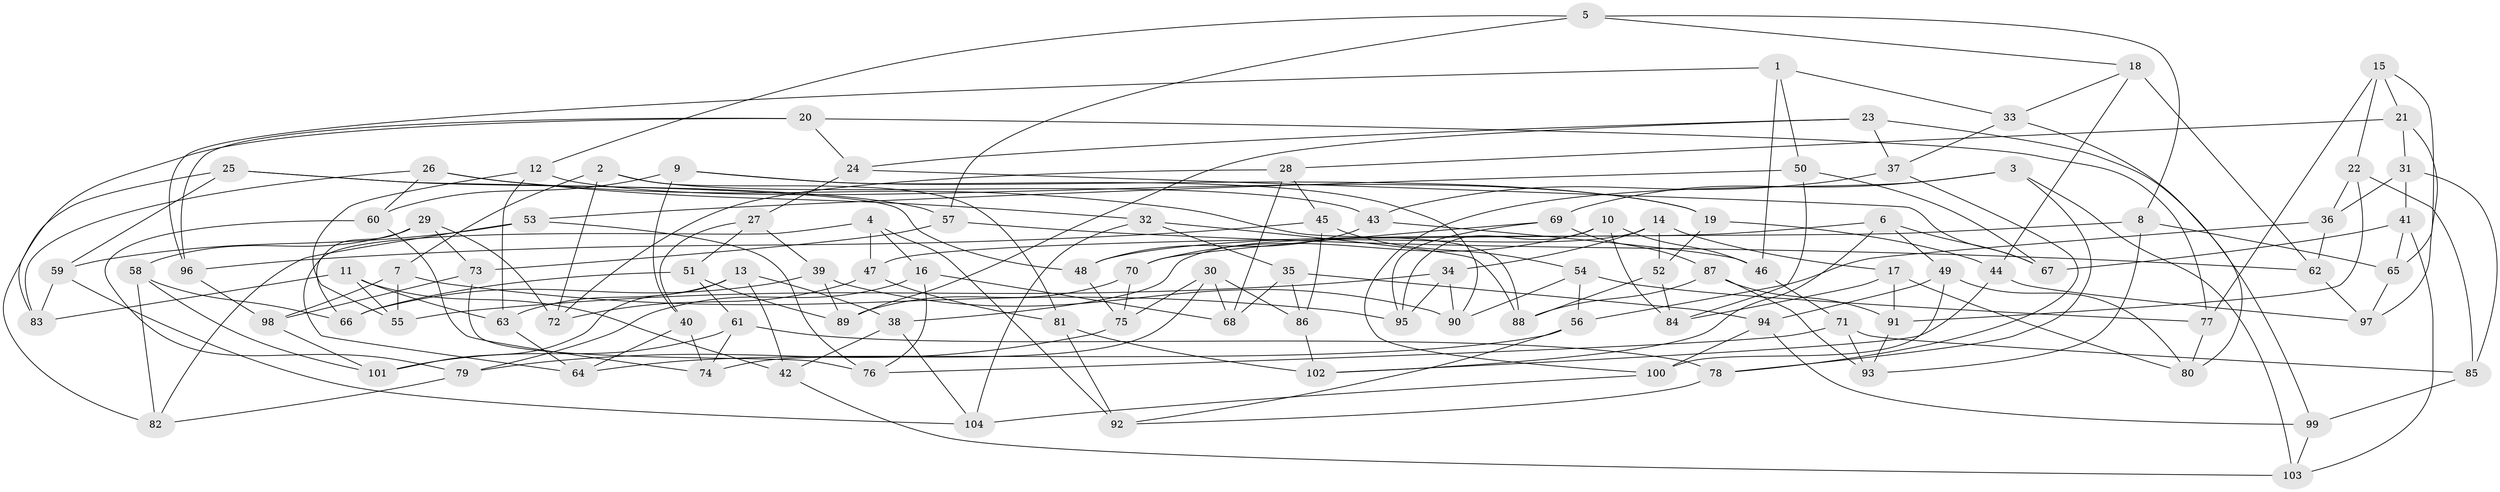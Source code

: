 // coarse degree distribution, {4: 0.5967741935483871, 5: 0.1774193548387097, 3: 0.08064516129032258, 11: 0.016129032258064516, 6: 0.016129032258064516, 7: 0.016129032258064516, 9: 0.03225806451612903, 8: 0.06451612903225806}
// Generated by graph-tools (version 1.1) at 2025/02/03/04/25 22:02:31]
// undirected, 104 vertices, 208 edges
graph export_dot {
graph [start="1"]
  node [color=gray90,style=filled];
  1;
  2;
  3;
  4;
  5;
  6;
  7;
  8;
  9;
  10;
  11;
  12;
  13;
  14;
  15;
  16;
  17;
  18;
  19;
  20;
  21;
  22;
  23;
  24;
  25;
  26;
  27;
  28;
  29;
  30;
  31;
  32;
  33;
  34;
  35;
  36;
  37;
  38;
  39;
  40;
  41;
  42;
  43;
  44;
  45;
  46;
  47;
  48;
  49;
  50;
  51;
  52;
  53;
  54;
  55;
  56;
  57;
  58;
  59;
  60;
  61;
  62;
  63;
  64;
  65;
  66;
  67;
  68;
  69;
  70;
  71;
  72;
  73;
  74;
  75;
  76;
  77;
  78;
  79;
  80;
  81;
  82;
  83;
  84;
  85;
  86;
  87;
  88;
  89;
  90;
  91;
  92;
  93;
  94;
  95;
  96;
  97;
  98;
  99;
  100;
  101;
  102;
  103;
  104;
  1 -- 46;
  1 -- 96;
  1 -- 50;
  1 -- 33;
  2 -- 43;
  2 -- 81;
  2 -- 7;
  2 -- 72;
  3 -- 69;
  3 -- 103;
  3 -- 100;
  3 -- 78;
  4 -- 16;
  4 -- 64;
  4 -- 47;
  4 -- 92;
  5 -- 18;
  5 -- 8;
  5 -- 57;
  5 -- 12;
  6 -- 48;
  6 -- 67;
  6 -- 102;
  6 -- 49;
  7 -- 95;
  7 -- 55;
  7 -- 98;
  8 -- 93;
  8 -- 47;
  8 -- 65;
  9 -- 60;
  9 -- 19;
  9 -- 40;
  9 -- 90;
  10 -- 70;
  10 -- 84;
  10 -- 46;
  10 -- 95;
  11 -- 63;
  11 -- 55;
  11 -- 83;
  11 -- 42;
  12 -- 19;
  12 -- 55;
  12 -- 63;
  13 -- 42;
  13 -- 101;
  13 -- 63;
  13 -- 38;
  14 -- 52;
  14 -- 38;
  14 -- 17;
  14 -- 34;
  15 -- 77;
  15 -- 21;
  15 -- 22;
  15 -- 65;
  16 -- 68;
  16 -- 79;
  16 -- 76;
  17 -- 91;
  17 -- 80;
  17 -- 84;
  18 -- 44;
  18 -- 33;
  18 -- 62;
  19 -- 52;
  19 -- 44;
  20 -- 77;
  20 -- 24;
  20 -- 96;
  20 -- 83;
  21 -- 28;
  21 -- 97;
  21 -- 31;
  22 -- 85;
  22 -- 36;
  22 -- 91;
  23 -- 99;
  23 -- 24;
  23 -- 37;
  23 -- 89;
  24 -- 27;
  24 -- 67;
  25 -- 82;
  25 -- 48;
  25 -- 57;
  25 -- 59;
  26 -- 32;
  26 -- 88;
  26 -- 60;
  26 -- 83;
  27 -- 40;
  27 -- 51;
  27 -- 39;
  28 -- 45;
  28 -- 72;
  28 -- 68;
  29 -- 66;
  29 -- 58;
  29 -- 73;
  29 -- 72;
  30 -- 74;
  30 -- 86;
  30 -- 75;
  30 -- 68;
  31 -- 36;
  31 -- 41;
  31 -- 85;
  32 -- 35;
  32 -- 88;
  32 -- 104;
  33 -- 37;
  33 -- 80;
  34 -- 90;
  34 -- 55;
  34 -- 95;
  35 -- 94;
  35 -- 68;
  35 -- 86;
  36 -- 56;
  36 -- 62;
  37 -- 43;
  37 -- 78;
  38 -- 104;
  38 -- 42;
  39 -- 90;
  39 -- 89;
  39 -- 66;
  40 -- 64;
  40 -- 74;
  41 -- 67;
  41 -- 103;
  41 -- 65;
  42 -- 103;
  43 -- 46;
  43 -- 48;
  44 -- 102;
  44 -- 97;
  45 -- 86;
  45 -- 54;
  45 -- 96;
  46 -- 71;
  47 -- 72;
  47 -- 81;
  48 -- 75;
  49 -- 94;
  49 -- 80;
  49 -- 100;
  50 -- 53;
  50 -- 84;
  50 -- 67;
  51 -- 89;
  51 -- 61;
  51 -- 66;
  52 -- 84;
  52 -- 88;
  53 -- 82;
  53 -- 76;
  53 -- 59;
  54 -- 56;
  54 -- 77;
  54 -- 90;
  56 -- 92;
  56 -- 64;
  57 -- 73;
  57 -- 62;
  58 -- 101;
  58 -- 66;
  58 -- 82;
  59 -- 104;
  59 -- 83;
  60 -- 79;
  60 -- 74;
  61 -- 74;
  61 -- 101;
  61 -- 78;
  62 -- 97;
  63 -- 64;
  65 -- 97;
  69 -- 95;
  69 -- 87;
  69 -- 70;
  70 -- 75;
  70 -- 89;
  71 -- 76;
  71 -- 85;
  71 -- 93;
  73 -- 98;
  73 -- 76;
  75 -- 79;
  77 -- 80;
  78 -- 92;
  79 -- 82;
  81 -- 92;
  81 -- 102;
  85 -- 99;
  86 -- 102;
  87 -- 93;
  87 -- 88;
  87 -- 91;
  91 -- 93;
  94 -- 99;
  94 -- 100;
  96 -- 98;
  98 -- 101;
  99 -- 103;
  100 -- 104;
}
